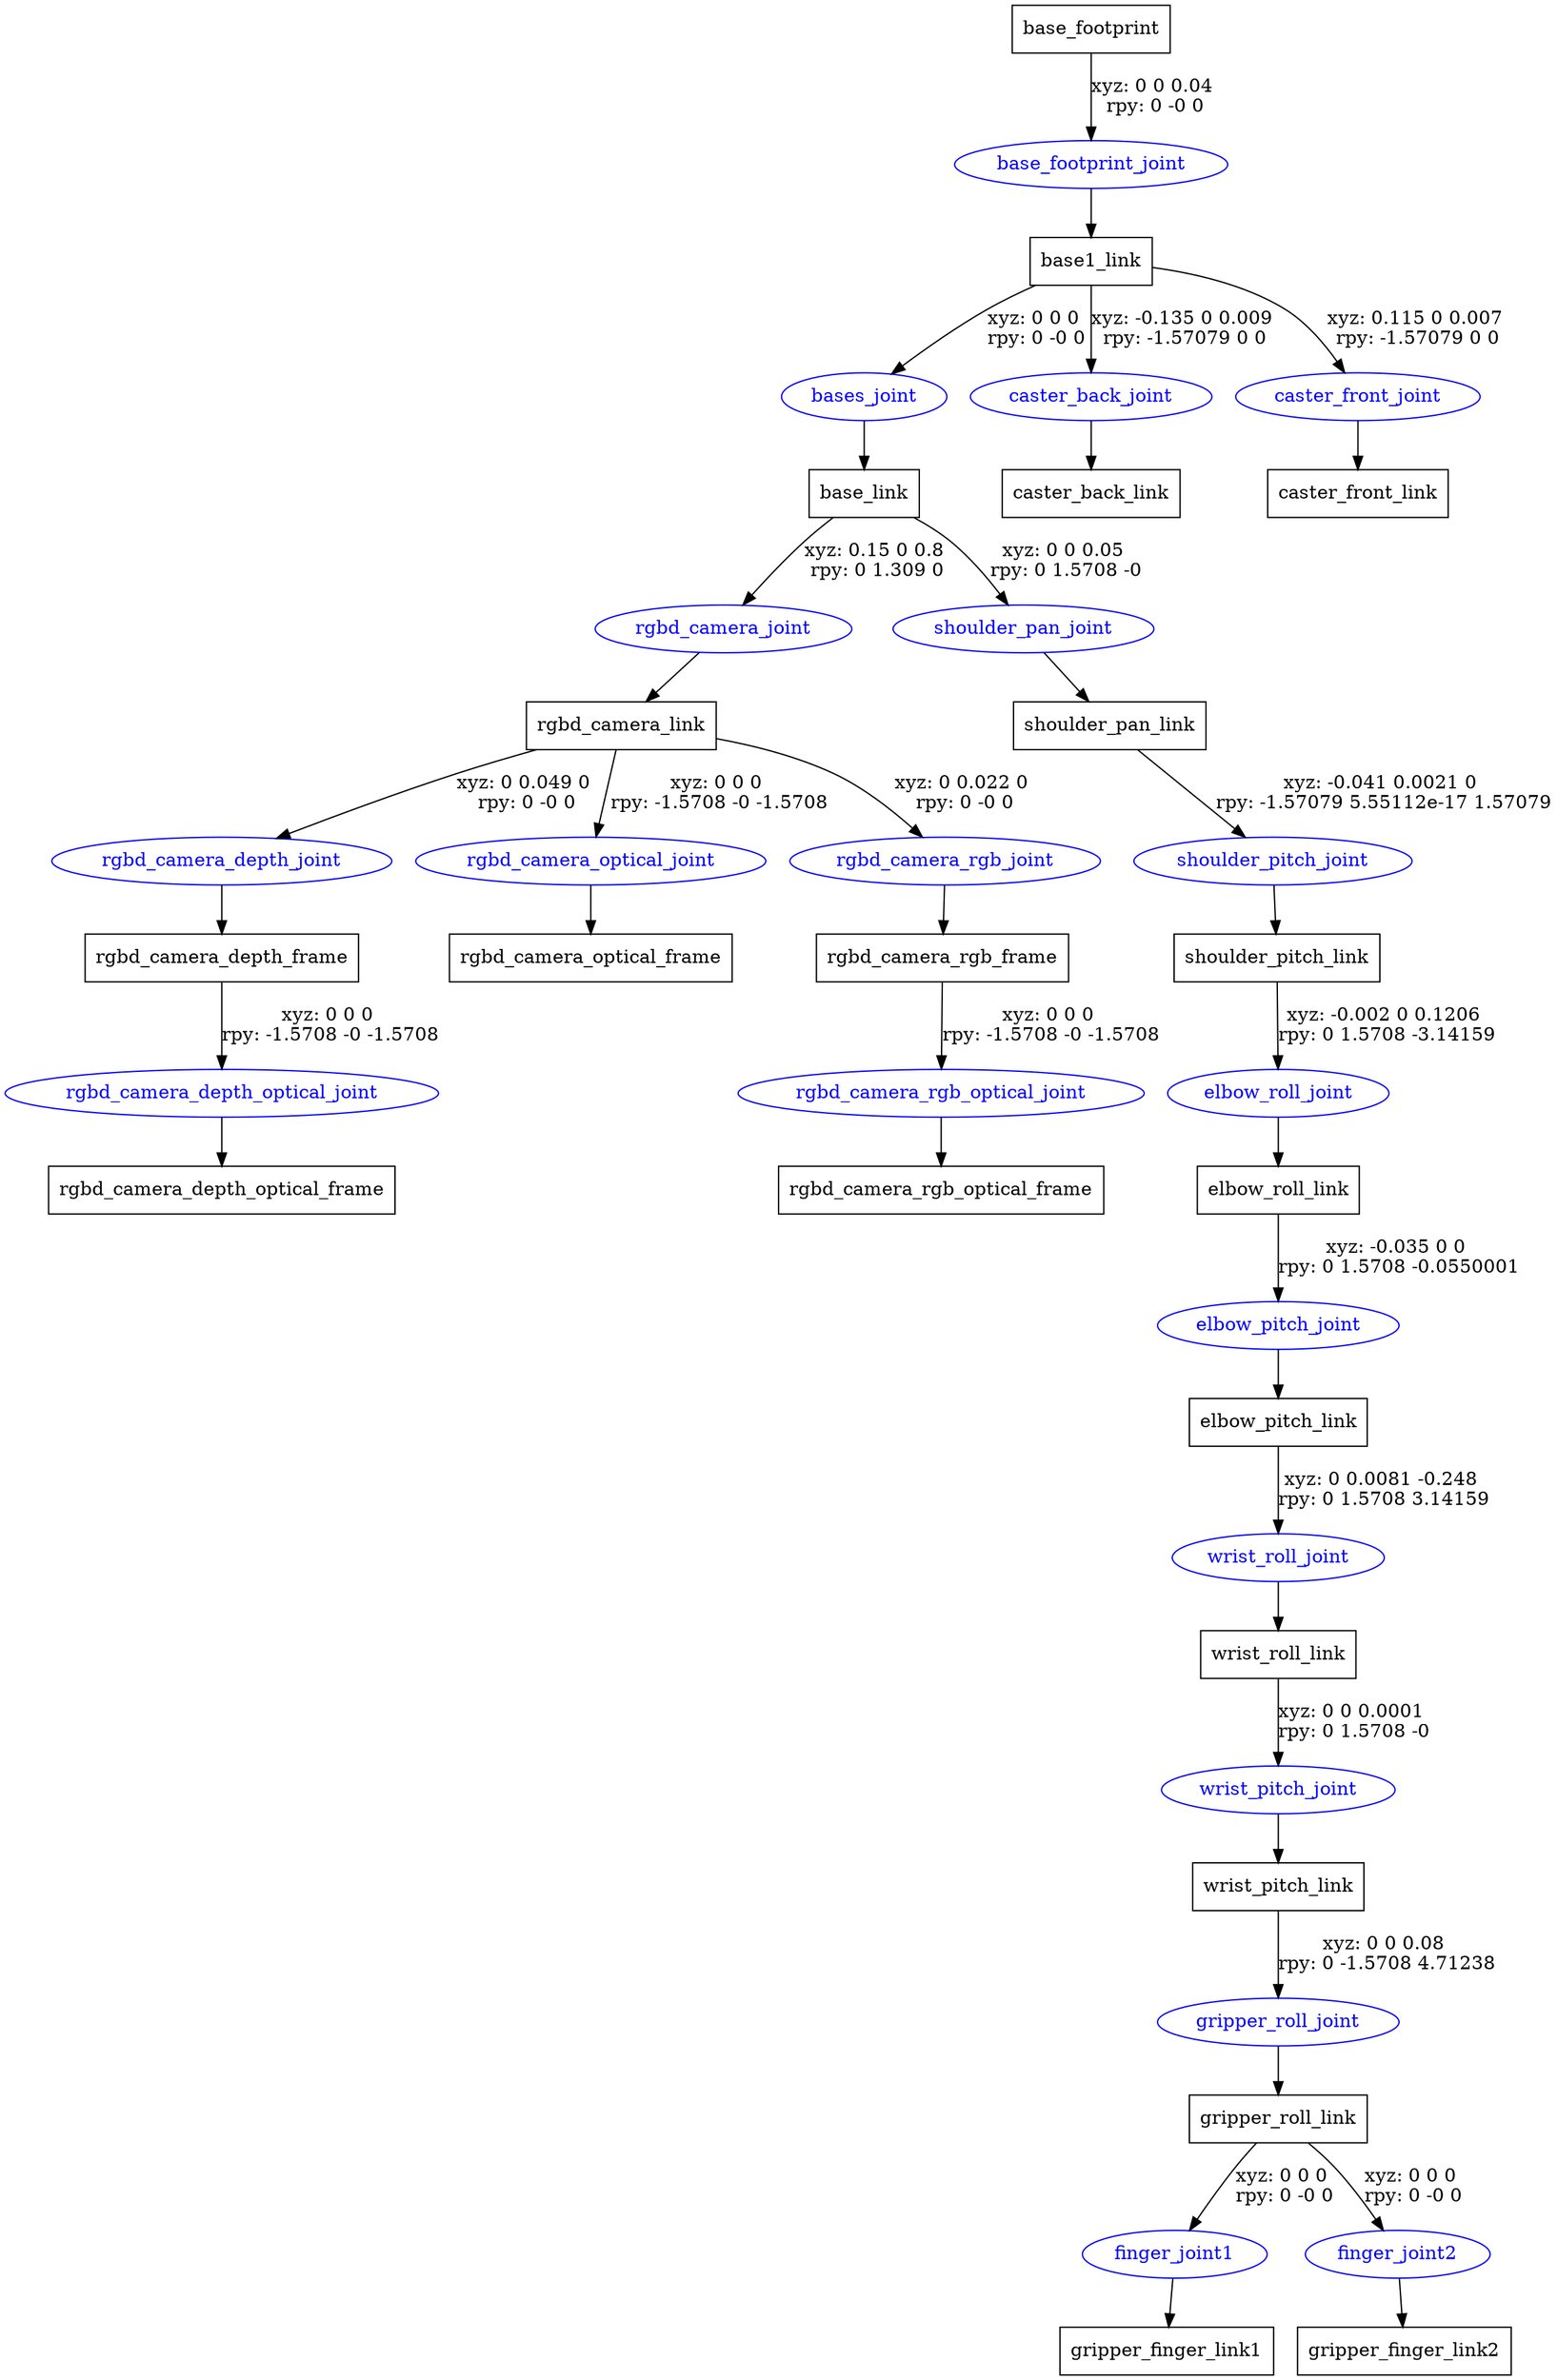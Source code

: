 digraph G {
node [shape=box];
"base_footprint" [label="base_footprint"];
"base1_link" [label="base1_link"];
"base_link" [label="base_link"];
"rgbd_camera_link" [label="rgbd_camera_link"];
"rgbd_camera_depth_frame" [label="rgbd_camera_depth_frame"];
"rgbd_camera_depth_optical_frame" [label="rgbd_camera_depth_optical_frame"];
"rgbd_camera_optical_frame" [label="rgbd_camera_optical_frame"];
"rgbd_camera_rgb_frame" [label="rgbd_camera_rgb_frame"];
"rgbd_camera_rgb_optical_frame" [label="rgbd_camera_rgb_optical_frame"];
"shoulder_pan_link" [label="shoulder_pan_link"];
"shoulder_pitch_link" [label="shoulder_pitch_link"];
"elbow_roll_link" [label="elbow_roll_link"];
"elbow_pitch_link" [label="elbow_pitch_link"];
"wrist_roll_link" [label="wrist_roll_link"];
"wrist_pitch_link" [label="wrist_pitch_link"];
"gripper_roll_link" [label="gripper_roll_link"];
"gripper_finger_link1" [label="gripper_finger_link1"];
"gripper_finger_link2" [label="gripper_finger_link2"];
"caster_back_link" [label="caster_back_link"];
"caster_front_link" [label="caster_front_link"];
node [shape=ellipse, color=blue, fontcolor=blue];
"base_footprint" -> "base_footprint_joint" [label="xyz: 0 0 0.04 \nrpy: 0 -0 0"]
"base_footprint_joint" -> "base1_link"
"base1_link" -> "bases_joint" [label="xyz: 0 0 0 \nrpy: 0 -0 0"]
"bases_joint" -> "base_link"
"base_link" -> "rgbd_camera_joint" [label="xyz: 0.15 0 0.8 \nrpy: 0 1.309 0"]
"rgbd_camera_joint" -> "rgbd_camera_link"
"rgbd_camera_link" -> "rgbd_camera_depth_joint" [label="xyz: 0 0.049 0 \nrpy: 0 -0 0"]
"rgbd_camera_depth_joint" -> "rgbd_camera_depth_frame"
"rgbd_camera_depth_frame" -> "rgbd_camera_depth_optical_joint" [label="xyz: 0 0 0 \nrpy: -1.5708 -0 -1.5708"]
"rgbd_camera_depth_optical_joint" -> "rgbd_camera_depth_optical_frame"
"rgbd_camera_link" -> "rgbd_camera_optical_joint" [label="xyz: 0 0 0 \nrpy: -1.5708 -0 -1.5708"]
"rgbd_camera_optical_joint" -> "rgbd_camera_optical_frame"
"rgbd_camera_link" -> "rgbd_camera_rgb_joint" [label="xyz: 0 0.022 0 \nrpy: 0 -0 0"]
"rgbd_camera_rgb_joint" -> "rgbd_camera_rgb_frame"
"rgbd_camera_rgb_frame" -> "rgbd_camera_rgb_optical_joint" [label="xyz: 0 0 0 \nrpy: -1.5708 -0 -1.5708"]
"rgbd_camera_rgb_optical_joint" -> "rgbd_camera_rgb_optical_frame"
"base_link" -> "shoulder_pan_joint" [label="xyz: 0 0 0.05 \nrpy: 0 1.5708 -0"]
"shoulder_pan_joint" -> "shoulder_pan_link"
"shoulder_pan_link" -> "shoulder_pitch_joint" [label="xyz: -0.041 0.0021 0 \nrpy: -1.57079 5.55112e-17 1.57079"]
"shoulder_pitch_joint" -> "shoulder_pitch_link"
"shoulder_pitch_link" -> "elbow_roll_joint" [label="xyz: -0.002 0 0.1206 \nrpy: 0 1.5708 -3.14159"]
"elbow_roll_joint" -> "elbow_roll_link"
"elbow_roll_link" -> "elbow_pitch_joint" [label="xyz: -0.035 0 0 \nrpy: 0 1.5708 -0.0550001"]
"elbow_pitch_joint" -> "elbow_pitch_link"
"elbow_pitch_link" -> "wrist_roll_joint" [label="xyz: 0 0.0081 -0.248 \nrpy: 0 1.5708 3.14159"]
"wrist_roll_joint" -> "wrist_roll_link"
"wrist_roll_link" -> "wrist_pitch_joint" [label="xyz: 0 0 0.0001 \nrpy: 0 1.5708 -0"]
"wrist_pitch_joint" -> "wrist_pitch_link"
"wrist_pitch_link" -> "gripper_roll_joint" [label="xyz: 0 0 0.08 \nrpy: 0 -1.5708 4.71238"]
"gripper_roll_joint" -> "gripper_roll_link"
"gripper_roll_link" -> "finger_joint1" [label="xyz: 0 0 0 \nrpy: 0 -0 0"]
"finger_joint1" -> "gripper_finger_link1"
"gripper_roll_link" -> "finger_joint2" [label="xyz: 0 0 0 \nrpy: 0 -0 0"]
"finger_joint2" -> "gripper_finger_link2"
"base1_link" -> "caster_back_joint" [label="xyz: -0.135 0 0.009 \nrpy: -1.57079 0 0"]
"caster_back_joint" -> "caster_back_link"
"base1_link" -> "caster_front_joint" [label="xyz: 0.115 0 0.007 \nrpy: -1.57079 0 0"]
"caster_front_joint" -> "caster_front_link"
}
